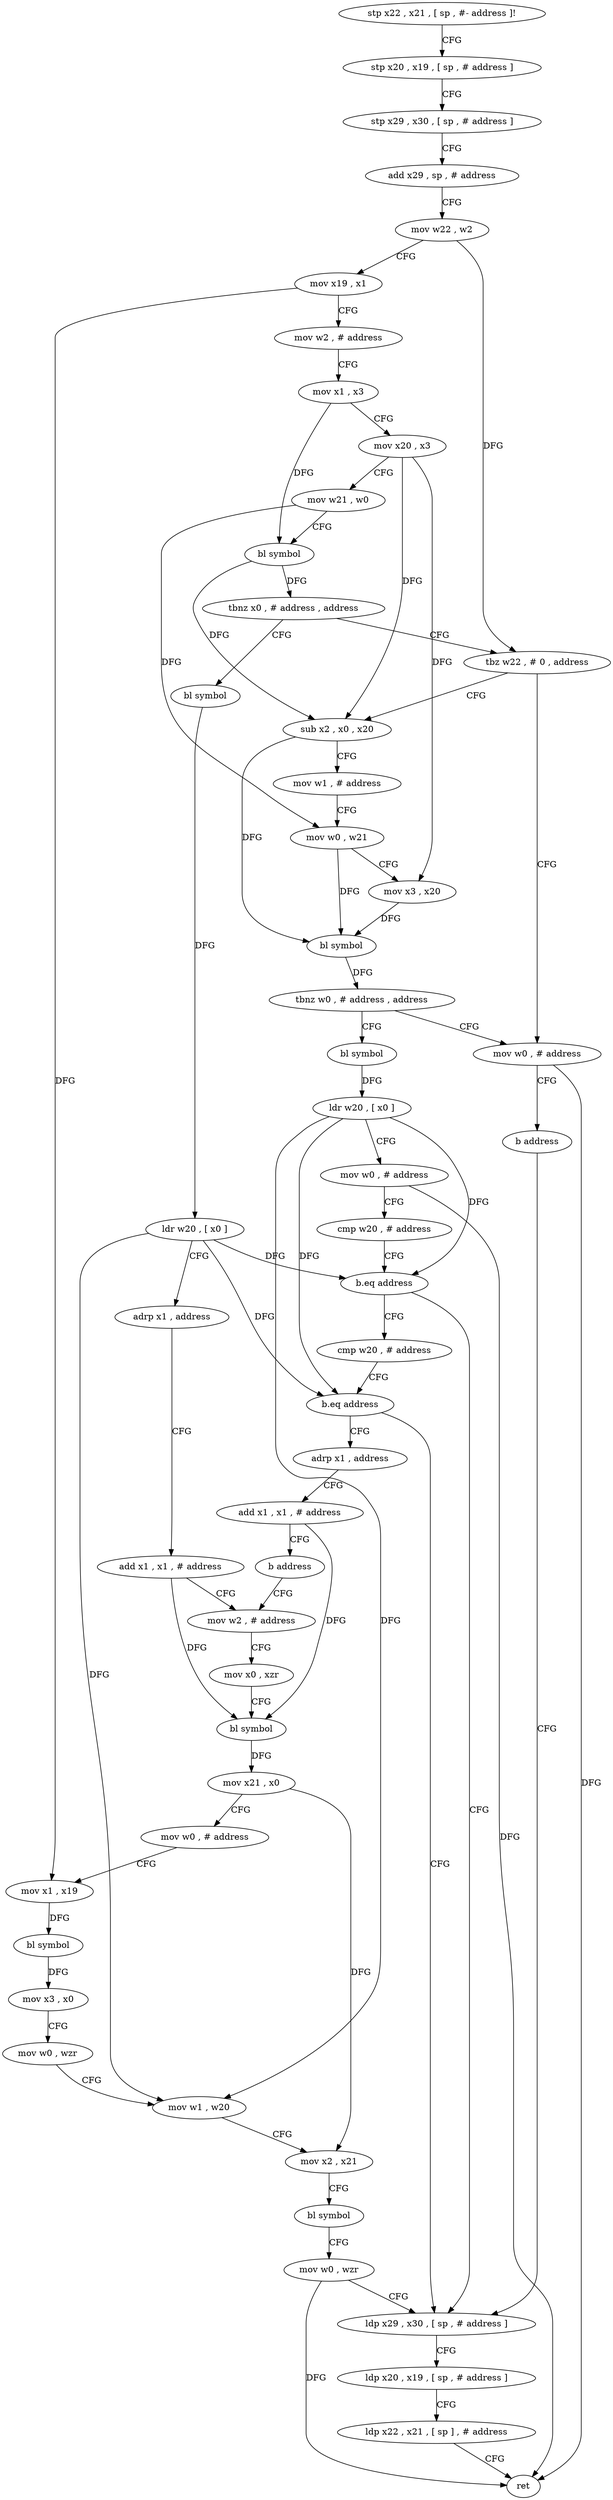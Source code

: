 digraph "func" {
"4227740" [label = "stp x22 , x21 , [ sp , #- address ]!" ]
"4227744" [label = "stp x20 , x19 , [ sp , # address ]" ]
"4227748" [label = "stp x29 , x30 , [ sp , # address ]" ]
"4227752" [label = "add x29 , sp , # address" ]
"4227756" [label = "mov w22 , w2" ]
"4227760" [label = "mov x19 , x1" ]
"4227764" [label = "mov w2 , # address" ]
"4227768" [label = "mov x1 , x3" ]
"4227772" [label = "mov x20 , x3" ]
"4227776" [label = "mov w21 , w0" ]
"4227780" [label = "bl symbol" ]
"4227784" [label = "tbnz x0 , # address , address" ]
"4227824" [label = "bl symbol" ]
"4227788" [label = "tbz w22 , # 0 , address" ]
"4227828" [label = "ldr w20 , [ x0 ]" ]
"4227832" [label = "adrp x1 , address" ]
"4227836" [label = "add x1 , x1 , # address" ]
"4227840" [label = "mov w2 , # address" ]
"4227816" [label = "mov w0 , # address" ]
"4227792" [label = "sub x2 , x0 , x20" ]
"4227820" [label = "b address" ]
"4227892" [label = "ldp x29 , x30 , [ sp , # address ]" ]
"4227796" [label = "mov w1 , # address" ]
"4227800" [label = "mov w0 , w21" ]
"4227804" [label = "mov x3 , x20" ]
"4227808" [label = "bl symbol" ]
"4227812" [label = "tbnz w0 , # address , address" ]
"4227908" [label = "bl symbol" ]
"4227896" [label = "ldp x20 , x19 , [ sp , # address ]" ]
"4227900" [label = "ldp x22 , x21 , [ sp ] , # address" ]
"4227904" [label = "ret" ]
"4227912" [label = "ldr w20 , [ x0 ]" ]
"4227916" [label = "mov w0 , # address" ]
"4227920" [label = "cmp w20 , # address" ]
"4227924" [label = "b.eq address" ]
"4227928" [label = "cmp w20 , # address" ]
"4227932" [label = "b.eq address" ]
"4227936" [label = "adrp x1 , address" ]
"4227940" [label = "add x1 , x1 , # address" ]
"4227944" [label = "b address" ]
"4227844" [label = "mov x0 , xzr" ]
"4227848" [label = "bl symbol" ]
"4227852" [label = "mov x21 , x0" ]
"4227856" [label = "mov w0 , # address" ]
"4227860" [label = "mov x1 , x19" ]
"4227864" [label = "bl symbol" ]
"4227868" [label = "mov x3 , x0" ]
"4227872" [label = "mov w0 , wzr" ]
"4227876" [label = "mov w1 , w20" ]
"4227880" [label = "mov x2 , x21" ]
"4227884" [label = "bl symbol" ]
"4227888" [label = "mov w0 , wzr" ]
"4227740" -> "4227744" [ label = "CFG" ]
"4227744" -> "4227748" [ label = "CFG" ]
"4227748" -> "4227752" [ label = "CFG" ]
"4227752" -> "4227756" [ label = "CFG" ]
"4227756" -> "4227760" [ label = "CFG" ]
"4227756" -> "4227788" [ label = "DFG" ]
"4227760" -> "4227764" [ label = "CFG" ]
"4227760" -> "4227860" [ label = "DFG" ]
"4227764" -> "4227768" [ label = "CFG" ]
"4227768" -> "4227772" [ label = "CFG" ]
"4227768" -> "4227780" [ label = "DFG" ]
"4227772" -> "4227776" [ label = "CFG" ]
"4227772" -> "4227792" [ label = "DFG" ]
"4227772" -> "4227804" [ label = "DFG" ]
"4227776" -> "4227780" [ label = "CFG" ]
"4227776" -> "4227800" [ label = "DFG" ]
"4227780" -> "4227784" [ label = "DFG" ]
"4227780" -> "4227792" [ label = "DFG" ]
"4227784" -> "4227824" [ label = "CFG" ]
"4227784" -> "4227788" [ label = "CFG" ]
"4227824" -> "4227828" [ label = "DFG" ]
"4227788" -> "4227816" [ label = "CFG" ]
"4227788" -> "4227792" [ label = "CFG" ]
"4227828" -> "4227832" [ label = "CFG" ]
"4227828" -> "4227876" [ label = "DFG" ]
"4227828" -> "4227924" [ label = "DFG" ]
"4227828" -> "4227932" [ label = "DFG" ]
"4227832" -> "4227836" [ label = "CFG" ]
"4227836" -> "4227840" [ label = "CFG" ]
"4227836" -> "4227848" [ label = "DFG" ]
"4227840" -> "4227844" [ label = "CFG" ]
"4227816" -> "4227820" [ label = "CFG" ]
"4227816" -> "4227904" [ label = "DFG" ]
"4227792" -> "4227796" [ label = "CFG" ]
"4227792" -> "4227808" [ label = "DFG" ]
"4227820" -> "4227892" [ label = "CFG" ]
"4227892" -> "4227896" [ label = "CFG" ]
"4227796" -> "4227800" [ label = "CFG" ]
"4227800" -> "4227804" [ label = "CFG" ]
"4227800" -> "4227808" [ label = "DFG" ]
"4227804" -> "4227808" [ label = "DFG" ]
"4227808" -> "4227812" [ label = "DFG" ]
"4227812" -> "4227908" [ label = "CFG" ]
"4227812" -> "4227816" [ label = "CFG" ]
"4227908" -> "4227912" [ label = "DFG" ]
"4227896" -> "4227900" [ label = "CFG" ]
"4227900" -> "4227904" [ label = "CFG" ]
"4227912" -> "4227916" [ label = "CFG" ]
"4227912" -> "4227876" [ label = "DFG" ]
"4227912" -> "4227924" [ label = "DFG" ]
"4227912" -> "4227932" [ label = "DFG" ]
"4227916" -> "4227920" [ label = "CFG" ]
"4227916" -> "4227904" [ label = "DFG" ]
"4227920" -> "4227924" [ label = "CFG" ]
"4227924" -> "4227892" [ label = "CFG" ]
"4227924" -> "4227928" [ label = "CFG" ]
"4227928" -> "4227932" [ label = "CFG" ]
"4227932" -> "4227892" [ label = "CFG" ]
"4227932" -> "4227936" [ label = "CFG" ]
"4227936" -> "4227940" [ label = "CFG" ]
"4227940" -> "4227944" [ label = "CFG" ]
"4227940" -> "4227848" [ label = "DFG" ]
"4227944" -> "4227840" [ label = "CFG" ]
"4227844" -> "4227848" [ label = "CFG" ]
"4227848" -> "4227852" [ label = "DFG" ]
"4227852" -> "4227856" [ label = "CFG" ]
"4227852" -> "4227880" [ label = "DFG" ]
"4227856" -> "4227860" [ label = "CFG" ]
"4227860" -> "4227864" [ label = "DFG" ]
"4227864" -> "4227868" [ label = "DFG" ]
"4227868" -> "4227872" [ label = "CFG" ]
"4227872" -> "4227876" [ label = "CFG" ]
"4227876" -> "4227880" [ label = "CFG" ]
"4227880" -> "4227884" [ label = "CFG" ]
"4227884" -> "4227888" [ label = "CFG" ]
"4227888" -> "4227892" [ label = "CFG" ]
"4227888" -> "4227904" [ label = "DFG" ]
}
